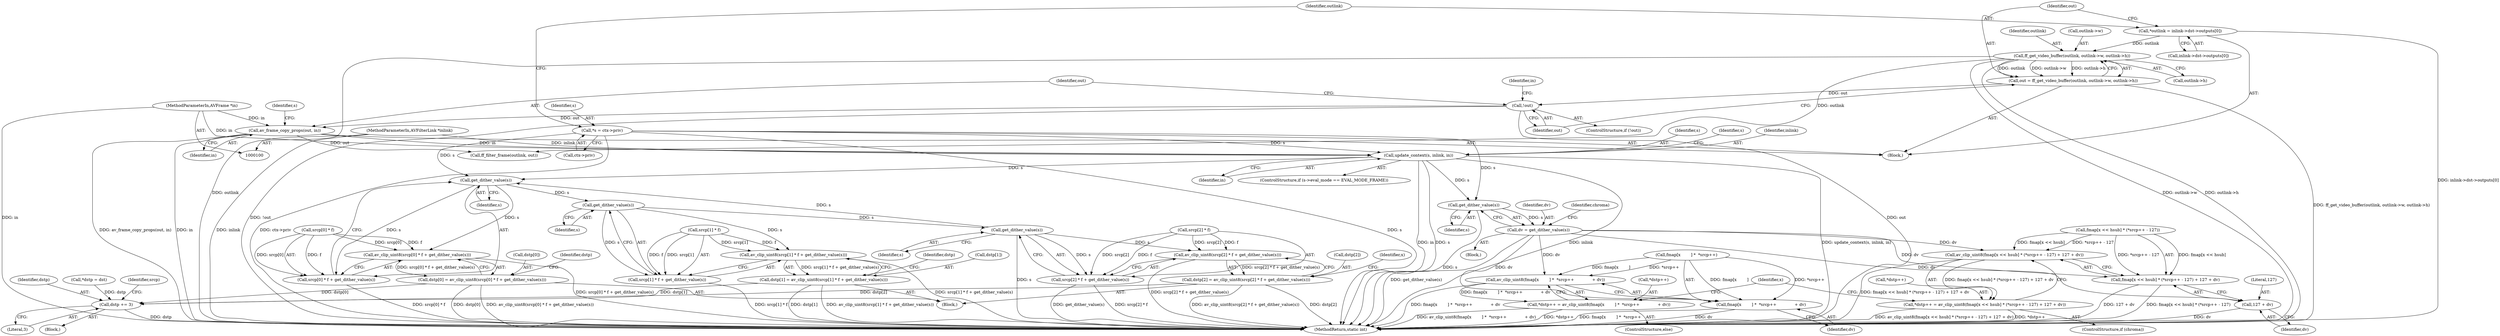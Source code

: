 digraph "0_FFmpeg_e43a0a232dbf6d3c161823c2e07c52e76227a1bc_10@API" {
"1000158" [label="(Call,update_context(s, inlink, in))"];
"1000113" [label="(Call,*s = ctx->priv)"];
"1000101" [label="(MethodParameterIn,AVFilterLink *inlink)"];
"1000149" [label="(Call,av_frame_copy_props(out, in))"];
"1000140" [label="(Call,!out)"];
"1000129" [label="(Call,out = ff_get_video_buffer(outlink, outlink->w, outlink->h))"];
"1000131" [label="(Call,ff_get_video_buffer(outlink, outlink->w, outlink->h))"];
"1000119" [label="(Call,*outlink = inlink->dst->outputs[0])"];
"1000102" [label="(MethodParameterIn,AVFrame *in)"];
"1000272" [label="(Call,get_dither_value(s))"];
"1000265" [label="(Call,av_clip_uint8(srcp[0] * f + get_dither_value(s)))"];
"1000261" [label="(Call,dstp[0] = av_clip_uint8(srcp[0] * f + get_dither_value(s)))"];
"1000248" [label="(Call,dstp += 3)"];
"1000266" [label="(Call,srcp[0] * f + get_dither_value(s))"];
"1000285" [label="(Call,get_dither_value(s))"];
"1000278" [label="(Call,av_clip_uint8(srcp[1] * f + get_dither_value(s)))"];
"1000274" [label="(Call,dstp[1] = av_clip_uint8(srcp[1] * f + get_dither_value(s)))"];
"1000279" [label="(Call,srcp[1] * f + get_dither_value(s))"];
"1000298" [label="(Call,get_dither_value(s))"];
"1000291" [label="(Call,av_clip_uint8(srcp[2] * f + get_dither_value(s)))"];
"1000287" [label="(Call,dstp[2] = av_clip_uint8(srcp[2] * f + get_dither_value(s)))"];
"1000292" [label="(Call,srcp[2] * f + get_dither_value(s))"];
"1000451" [label="(Call,get_dither_value(s))"];
"1000449" [label="(Call,dv = get_dither_value(s))"];
"1000459" [label="(Call,av_clip_uint8(fmap[x << hsub] * (*srcp++ - 127) + 127 + dv))"];
"1000455" [label="(Call,*dstp++ = av_clip_uint8(fmap[x << hsub] * (*srcp++ - 127) + 127 + dv))"];
"1000460" [label="(Call,fmap[x << hsub] * (*srcp++ - 127) + 127 + dv)"];
"1000472" [label="(Call,127 + dv)"];
"1000480" [label="(Call,av_clip_uint8(fmap[x        ] *  *srcp++              + dv))"];
"1000476" [label="(Call,*dstp++ = av_clip_uint8(fmap[x        ] *  *srcp++              + dv))"];
"1000481" [label="(Call,fmap[x        ] *  *srcp++              + dv)"];
"1000159" [label="(Identifier,s)"];
"1000141" [label="(Identifier,out)"];
"1000505" [label="(MethodReturn,static int)"];
"1000150" [label="(Identifier,out)"];
"1000101" [label="(MethodParameterIn,AVFilterLink *inlink)"];
"1000272" [label="(Call,get_dither_value(s))"];
"1000140" [label="(Call,!out)"];
"1000130" [label="(Identifier,out)"];
"1000461" [label="(Call,fmap[x << hsub] * (*srcp++ - 127))"];
"1000139" [label="(ControlStructure,if (!out))"];
"1000287" [label="(Call,dstp[2] = av_clip_uint8(srcp[2] * f + get_dither_value(s)))"];
"1000460" [label="(Call,fmap[x << hsub] * (*srcp++ - 127) + 127 + dv)"];
"1000273" [label="(Identifier,s)"];
"1000129" [label="(Call,out = ff_get_video_buffer(outlink, outlink->w, outlink->h))"];
"1000274" [label="(Call,dstp[1] = av_clip_uint8(srcp[1] * f + get_dither_value(s)))"];
"1000280" [label="(Call,srcp[1] * f)"];
"1000288" [label="(Call,dstp[2])"];
"1000131" [label="(Call,ff_get_video_buffer(outlink, outlink->w, outlink->h))"];
"1000275" [label="(Call,dstp[1])"];
"1000276" [label="(Identifier,dstp)"];
"1000456" [label="(Call,*dstp++)"];
"1000298" [label="(Call,get_dither_value(s))"];
"1000285" [label="(Call,get_dither_value(s))"];
"1000120" [label="(Identifier,outlink)"];
"1000502" [label="(Call,ff_filter_frame(outlink, out))"];
"1000474" [label="(Identifier,dv)"];
"1000247" [label="(Block,)"];
"1000250" [label="(Literal,3)"];
"1000299" [label="(Identifier,s)"];
"1000265" [label="(Call,av_clip_uint8(srcp[0] * f + get_dither_value(s)))"];
"1000455" [label="(Call,*dstp++ = av_clip_uint8(fmap[x << hsub] * (*srcp++ - 127) + 127 + dv))"];
"1000292" [label="(Call,srcp[2] * f + get_dither_value(s))"];
"1000119" [label="(Call,*outlink = inlink->dst->outputs[0])"];
"1000248" [label="(Call,dstp += 3)"];
"1000472" [label="(Call,127 + dv)"];
"1000452" [label="(Identifier,s)"];
"1000450" [label="(Identifier,dv)"];
"1000266" [label="(Call,srcp[0] * f + get_dither_value(s))"];
"1000261" [label="(Call,dstp[0] = av_clip_uint8(srcp[0] * f + get_dither_value(s)))"];
"1000267" [label="(Call,srcp[0] * f)"];
"1000145" [label="(Identifier,in)"];
"1000103" [label="(Block,)"];
"1000475" [label="(ControlStructure,else)"];
"1000151" [label="(Identifier,in)"];
"1000451" [label="(Call,get_dither_value(s))"];
"1000102" [label="(MethodParameterIn,AVFrame *in)"];
"1000453" [label="(ControlStructure,if (chroma))"];
"1000476" [label="(Call,*dstp++ = av_clip_uint8(fmap[x        ] *  *srcp++              + dv))"];
"1000262" [label="(Call,dstp[0])"];
"1000136" [label="(Call,outlink->h)"];
"1000454" [label="(Identifier,chroma)"];
"1000132" [label="(Identifier,outlink)"];
"1000166" [label="(Identifier,s)"];
"1000446" [label="(Identifier,x)"];
"1000114" [label="(Identifier,s)"];
"1000481" [label="(Call,fmap[x        ] *  *srcp++              + dv)"];
"1000113" [label="(Call,*s = ctx->priv)"];
"1000246" [label="(Identifier,x)"];
"1000133" [label="(Call,outlink->w)"];
"1000477" [label="(Call,*dstp++)"];
"1000449" [label="(Call,dv = get_dither_value(s))"];
"1000161" [label="(Identifier,in)"];
"1000254" [label="(Block,)"];
"1000249" [label="(Identifier,dstp)"];
"1000289" [label="(Identifier,dstp)"];
"1000155" [label="(Identifier,s)"];
"1000482" [label="(Call,fmap[x        ] *  *srcp++)"];
"1000152" [label="(ControlStructure,if (s->eval_mode == EVAL_MODE_FRAME))"];
"1000115" [label="(Call,ctx->priv)"];
"1000121" [label="(Call,inlink->dst->outputs[0])"];
"1000480" [label="(Call,av_clip_uint8(fmap[x        ] *  *srcp++              + dv))"];
"1000160" [label="(Identifier,inlink)"];
"1000447" [label="(Block,)"];
"1000279" [label="(Call,srcp[1] * f + get_dither_value(s))"];
"1000158" [label="(Call,update_context(s, inlink, in))"];
"1000278" [label="(Call,av_clip_uint8(srcp[1] * f + get_dither_value(s)))"];
"1000473" [label="(Literal,127)"];
"1000459" [label="(Call,av_clip_uint8(fmap[x << hsub] * (*srcp++ - 127) + 127 + dv))"];
"1000228" [label="(Call,*dstp = dst)"];
"1000149" [label="(Call,av_frame_copy_props(out, in))"];
"1000286" [label="(Identifier,s)"];
"1000252" [label="(Identifier,srcp)"];
"1000291" [label="(Call,av_clip_uint8(srcp[2] * f + get_dither_value(s)))"];
"1000293" [label="(Call,srcp[2] * f)"];
"1000489" [label="(Identifier,dv)"];
"1000158" -> "1000152"  [label="AST: "];
"1000158" -> "1000161"  [label="CFG: "];
"1000159" -> "1000158"  [label="AST: "];
"1000160" -> "1000158"  [label="AST: "];
"1000161" -> "1000158"  [label="AST: "];
"1000166" -> "1000158"  [label="CFG: "];
"1000158" -> "1000505"  [label="DDG: s"];
"1000158" -> "1000505"  [label="DDG: inlink"];
"1000158" -> "1000505"  [label="DDG: update_context(s, inlink, in)"];
"1000158" -> "1000505"  [label="DDG: in"];
"1000113" -> "1000158"  [label="DDG: s"];
"1000101" -> "1000158"  [label="DDG: inlink"];
"1000149" -> "1000158"  [label="DDG: in"];
"1000102" -> "1000158"  [label="DDG: in"];
"1000158" -> "1000272"  [label="DDG: s"];
"1000158" -> "1000451"  [label="DDG: s"];
"1000113" -> "1000103"  [label="AST: "];
"1000113" -> "1000115"  [label="CFG: "];
"1000114" -> "1000113"  [label="AST: "];
"1000115" -> "1000113"  [label="AST: "];
"1000120" -> "1000113"  [label="CFG: "];
"1000113" -> "1000505"  [label="DDG: s"];
"1000113" -> "1000505"  [label="DDG: ctx->priv"];
"1000113" -> "1000272"  [label="DDG: s"];
"1000113" -> "1000451"  [label="DDG: s"];
"1000101" -> "1000100"  [label="AST: "];
"1000101" -> "1000505"  [label="DDG: inlink"];
"1000149" -> "1000103"  [label="AST: "];
"1000149" -> "1000151"  [label="CFG: "];
"1000150" -> "1000149"  [label="AST: "];
"1000151" -> "1000149"  [label="AST: "];
"1000155" -> "1000149"  [label="CFG: "];
"1000149" -> "1000505"  [label="DDG: in"];
"1000149" -> "1000505"  [label="DDG: av_frame_copy_props(out, in)"];
"1000140" -> "1000149"  [label="DDG: out"];
"1000102" -> "1000149"  [label="DDG: in"];
"1000149" -> "1000502"  [label="DDG: out"];
"1000140" -> "1000139"  [label="AST: "];
"1000140" -> "1000141"  [label="CFG: "];
"1000141" -> "1000140"  [label="AST: "];
"1000145" -> "1000140"  [label="CFG: "];
"1000150" -> "1000140"  [label="CFG: "];
"1000140" -> "1000505"  [label="DDG: out"];
"1000140" -> "1000505"  [label="DDG: !out"];
"1000129" -> "1000140"  [label="DDG: out"];
"1000129" -> "1000103"  [label="AST: "];
"1000129" -> "1000131"  [label="CFG: "];
"1000130" -> "1000129"  [label="AST: "];
"1000131" -> "1000129"  [label="AST: "];
"1000141" -> "1000129"  [label="CFG: "];
"1000129" -> "1000505"  [label="DDG: ff_get_video_buffer(outlink, outlink->w, outlink->h)"];
"1000131" -> "1000129"  [label="DDG: outlink"];
"1000131" -> "1000129"  [label="DDG: outlink->w"];
"1000131" -> "1000129"  [label="DDG: outlink->h"];
"1000131" -> "1000136"  [label="CFG: "];
"1000132" -> "1000131"  [label="AST: "];
"1000133" -> "1000131"  [label="AST: "];
"1000136" -> "1000131"  [label="AST: "];
"1000131" -> "1000505"  [label="DDG: outlink"];
"1000131" -> "1000505"  [label="DDG: outlink->w"];
"1000131" -> "1000505"  [label="DDG: outlink->h"];
"1000119" -> "1000131"  [label="DDG: outlink"];
"1000131" -> "1000502"  [label="DDG: outlink"];
"1000119" -> "1000103"  [label="AST: "];
"1000119" -> "1000121"  [label="CFG: "];
"1000120" -> "1000119"  [label="AST: "];
"1000121" -> "1000119"  [label="AST: "];
"1000130" -> "1000119"  [label="CFG: "];
"1000119" -> "1000505"  [label="DDG: inlink->dst->outputs[0]"];
"1000102" -> "1000100"  [label="AST: "];
"1000102" -> "1000505"  [label="DDG: in"];
"1000272" -> "1000266"  [label="AST: "];
"1000272" -> "1000273"  [label="CFG: "];
"1000273" -> "1000272"  [label="AST: "];
"1000266" -> "1000272"  [label="CFG: "];
"1000272" -> "1000265"  [label="DDG: s"];
"1000272" -> "1000266"  [label="DDG: s"];
"1000298" -> "1000272"  [label="DDG: s"];
"1000272" -> "1000285"  [label="DDG: s"];
"1000265" -> "1000261"  [label="AST: "];
"1000265" -> "1000266"  [label="CFG: "];
"1000266" -> "1000265"  [label="AST: "];
"1000261" -> "1000265"  [label="CFG: "];
"1000265" -> "1000505"  [label="DDG: srcp[0] * f + get_dither_value(s)"];
"1000265" -> "1000261"  [label="DDG: srcp[0] * f + get_dither_value(s)"];
"1000267" -> "1000265"  [label="DDG: srcp[0]"];
"1000267" -> "1000265"  [label="DDG: f"];
"1000261" -> "1000254"  [label="AST: "];
"1000262" -> "1000261"  [label="AST: "];
"1000276" -> "1000261"  [label="CFG: "];
"1000261" -> "1000505"  [label="DDG: av_clip_uint8(srcp[0] * f + get_dither_value(s))"];
"1000261" -> "1000505"  [label="DDG: dstp[0]"];
"1000261" -> "1000248"  [label="DDG: dstp[0]"];
"1000248" -> "1000247"  [label="AST: "];
"1000248" -> "1000250"  [label="CFG: "];
"1000249" -> "1000248"  [label="AST: "];
"1000250" -> "1000248"  [label="AST: "];
"1000252" -> "1000248"  [label="CFG: "];
"1000248" -> "1000505"  [label="DDG: dstp"];
"1000274" -> "1000248"  [label="DDG: dstp[1]"];
"1000228" -> "1000248"  [label="DDG: dstp"];
"1000287" -> "1000248"  [label="DDG: dstp[2]"];
"1000267" -> "1000266"  [label="AST: "];
"1000266" -> "1000505"  [label="DDG: srcp[0] * f"];
"1000267" -> "1000266"  [label="DDG: srcp[0]"];
"1000267" -> "1000266"  [label="DDG: f"];
"1000285" -> "1000279"  [label="AST: "];
"1000285" -> "1000286"  [label="CFG: "];
"1000286" -> "1000285"  [label="AST: "];
"1000279" -> "1000285"  [label="CFG: "];
"1000285" -> "1000278"  [label="DDG: s"];
"1000285" -> "1000279"  [label="DDG: s"];
"1000285" -> "1000298"  [label="DDG: s"];
"1000278" -> "1000274"  [label="AST: "];
"1000278" -> "1000279"  [label="CFG: "];
"1000279" -> "1000278"  [label="AST: "];
"1000274" -> "1000278"  [label="CFG: "];
"1000278" -> "1000505"  [label="DDG: srcp[1] * f + get_dither_value(s)"];
"1000278" -> "1000274"  [label="DDG: srcp[1] * f + get_dither_value(s)"];
"1000280" -> "1000278"  [label="DDG: srcp[1]"];
"1000280" -> "1000278"  [label="DDG: f"];
"1000274" -> "1000254"  [label="AST: "];
"1000275" -> "1000274"  [label="AST: "];
"1000289" -> "1000274"  [label="CFG: "];
"1000274" -> "1000505"  [label="DDG: dstp[1]"];
"1000274" -> "1000505"  [label="DDG: av_clip_uint8(srcp[1] * f + get_dither_value(s))"];
"1000280" -> "1000279"  [label="AST: "];
"1000279" -> "1000505"  [label="DDG: srcp[1] * f"];
"1000280" -> "1000279"  [label="DDG: srcp[1]"];
"1000280" -> "1000279"  [label="DDG: f"];
"1000298" -> "1000292"  [label="AST: "];
"1000298" -> "1000299"  [label="CFG: "];
"1000299" -> "1000298"  [label="AST: "];
"1000292" -> "1000298"  [label="CFG: "];
"1000298" -> "1000505"  [label="DDG: s"];
"1000298" -> "1000291"  [label="DDG: s"];
"1000298" -> "1000292"  [label="DDG: s"];
"1000291" -> "1000287"  [label="AST: "];
"1000291" -> "1000292"  [label="CFG: "];
"1000292" -> "1000291"  [label="AST: "];
"1000287" -> "1000291"  [label="CFG: "];
"1000291" -> "1000505"  [label="DDG: srcp[2] * f + get_dither_value(s)"];
"1000291" -> "1000287"  [label="DDG: srcp[2] * f + get_dither_value(s)"];
"1000293" -> "1000291"  [label="DDG: srcp[2]"];
"1000293" -> "1000291"  [label="DDG: f"];
"1000287" -> "1000254"  [label="AST: "];
"1000288" -> "1000287"  [label="AST: "];
"1000246" -> "1000287"  [label="CFG: "];
"1000287" -> "1000505"  [label="DDG: av_clip_uint8(srcp[2] * f + get_dither_value(s))"];
"1000287" -> "1000505"  [label="DDG: dstp[2]"];
"1000293" -> "1000292"  [label="AST: "];
"1000292" -> "1000505"  [label="DDG: get_dither_value(s)"];
"1000292" -> "1000505"  [label="DDG: srcp[2] * f"];
"1000293" -> "1000292"  [label="DDG: srcp[2]"];
"1000293" -> "1000292"  [label="DDG: f"];
"1000451" -> "1000449"  [label="AST: "];
"1000451" -> "1000452"  [label="CFG: "];
"1000452" -> "1000451"  [label="AST: "];
"1000449" -> "1000451"  [label="CFG: "];
"1000451" -> "1000505"  [label="DDG: s"];
"1000451" -> "1000449"  [label="DDG: s"];
"1000449" -> "1000447"  [label="AST: "];
"1000450" -> "1000449"  [label="AST: "];
"1000454" -> "1000449"  [label="CFG: "];
"1000449" -> "1000505"  [label="DDG: get_dither_value(s)"];
"1000449" -> "1000459"  [label="DDG: dv"];
"1000449" -> "1000460"  [label="DDG: dv"];
"1000449" -> "1000472"  [label="DDG: dv"];
"1000449" -> "1000480"  [label="DDG: dv"];
"1000449" -> "1000481"  [label="DDG: dv"];
"1000459" -> "1000455"  [label="AST: "];
"1000459" -> "1000460"  [label="CFG: "];
"1000460" -> "1000459"  [label="AST: "];
"1000455" -> "1000459"  [label="CFG: "];
"1000459" -> "1000505"  [label="DDG: fmap[x << hsub] * (*srcp++ - 127) + 127 + dv"];
"1000459" -> "1000455"  [label="DDG: fmap[x << hsub] * (*srcp++ - 127) + 127 + dv"];
"1000461" -> "1000459"  [label="DDG: fmap[x << hsub]"];
"1000461" -> "1000459"  [label="DDG: *srcp++ - 127"];
"1000455" -> "1000453"  [label="AST: "];
"1000456" -> "1000455"  [label="AST: "];
"1000446" -> "1000455"  [label="CFG: "];
"1000455" -> "1000505"  [label="DDG: av_clip_uint8(fmap[x << hsub] * (*srcp++ - 127) + 127 + dv)"];
"1000455" -> "1000505"  [label="DDG: *dstp++"];
"1000460" -> "1000472"  [label="CFG: "];
"1000461" -> "1000460"  [label="AST: "];
"1000472" -> "1000460"  [label="AST: "];
"1000460" -> "1000505"  [label="DDG: fmap[x << hsub] * (*srcp++ - 127)"];
"1000460" -> "1000505"  [label="DDG: 127 + dv"];
"1000461" -> "1000460"  [label="DDG: fmap[x << hsub]"];
"1000461" -> "1000460"  [label="DDG: *srcp++ - 127"];
"1000472" -> "1000474"  [label="CFG: "];
"1000473" -> "1000472"  [label="AST: "];
"1000474" -> "1000472"  [label="AST: "];
"1000472" -> "1000505"  [label="DDG: dv"];
"1000480" -> "1000476"  [label="AST: "];
"1000480" -> "1000481"  [label="CFG: "];
"1000481" -> "1000480"  [label="AST: "];
"1000476" -> "1000480"  [label="CFG: "];
"1000480" -> "1000505"  [label="DDG: fmap[x        ] *  *srcp++              + dv"];
"1000480" -> "1000476"  [label="DDG: fmap[x        ] *  *srcp++              + dv"];
"1000482" -> "1000480"  [label="DDG: fmap[x        ]"];
"1000482" -> "1000480"  [label="DDG: *srcp++"];
"1000476" -> "1000475"  [label="AST: "];
"1000477" -> "1000476"  [label="AST: "];
"1000446" -> "1000476"  [label="CFG: "];
"1000476" -> "1000505"  [label="DDG: *dstp++"];
"1000476" -> "1000505"  [label="DDG: av_clip_uint8(fmap[x        ] *  *srcp++              + dv)"];
"1000481" -> "1000489"  [label="CFG: "];
"1000482" -> "1000481"  [label="AST: "];
"1000489" -> "1000481"  [label="AST: "];
"1000481" -> "1000505"  [label="DDG: dv"];
"1000481" -> "1000505"  [label="DDG: fmap[x        ] *  *srcp++"];
"1000482" -> "1000481"  [label="DDG: fmap[x        ]"];
"1000482" -> "1000481"  [label="DDG: *srcp++"];
}
